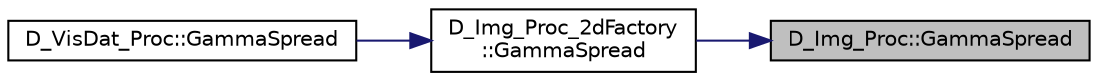 digraph "D_Img_Proc::GammaSpread"
{
 // LATEX_PDF_SIZE
  edge [fontname="Helvetica",fontsize="10",labelfontname="Helvetica",labelfontsize="10"];
  node [fontname="Helvetica",fontsize="10",shape=record];
  rankdir="RL";
  Node1 [label="D_Img_Proc::GammaSpread",height=0.2,width=0.4,color="black", fillcolor="grey75", style="filled", fontcolor="black",tooltip=" "];
  Node1 -> Node2 [dir="back",color="midnightblue",fontsize="10",style="solid",fontname="Helvetica"];
  Node2 [label="D_Img_Proc_2dFactory\l::GammaSpread",height=0.2,width=0.4,color="black", fillcolor="white", style="filled",URL="$class_d___img___proc__2d_factory.html#a64e6b3896ee203118a41462b79245726",tooltip=" "];
  Node2 -> Node3 [dir="back",color="midnightblue",fontsize="10",style="solid",fontname="Helvetica"];
  Node3 [label="D_VisDat_Proc::GammaSpread",height=0.2,width=0.4,color="black", fillcolor="white", style="filled",URL="$class_d___vis_dat___proc.html#ab5b84a067f00d4738334a8ee07ccf2c0",tooltip=" "];
}
